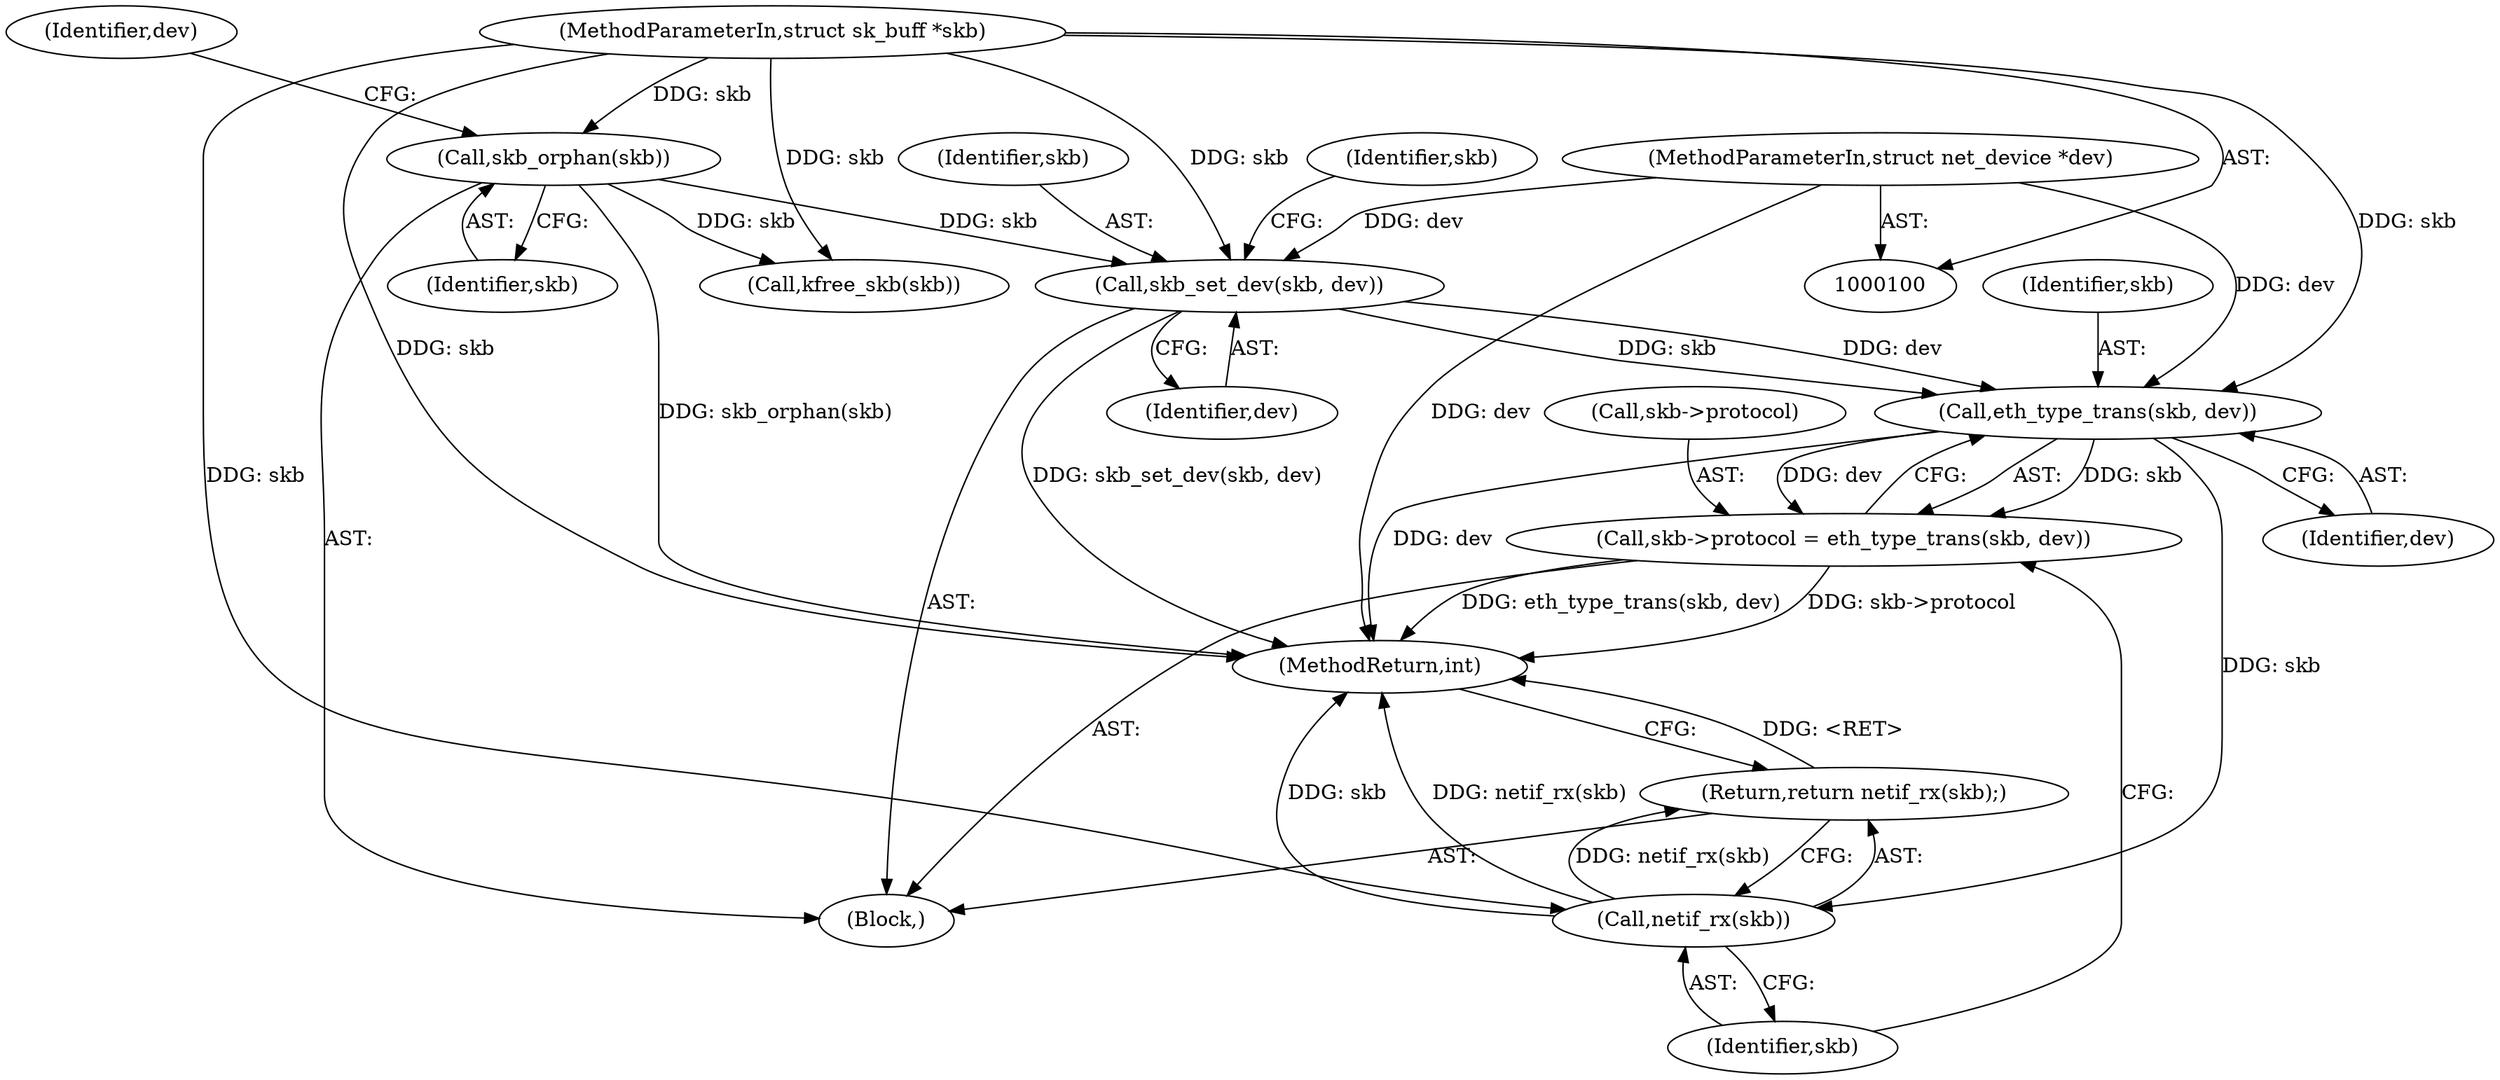 digraph "0_linux_6ec82562ffc6f297d0de36d65776cff8e5704867_0@pointer" {
"1000130" [label="(Call,skb_set_dev(skb, dev))"];
"1000104" [label="(Call,skb_orphan(skb))"];
"1000102" [label="(MethodParameterIn,struct sk_buff *skb)"];
"1000101" [label="(MethodParameterIn,struct net_device *dev)"];
"1000149" [label="(Call,eth_type_trans(skb, dev))"];
"1000145" [label="(Call,skb->protocol = eth_type_trans(skb, dev))"];
"1000153" [label="(Call,netif_rx(skb))"];
"1000152" [label="(Return,return netif_rx(skb);)"];
"1000154" [label="(Identifier,skb)"];
"1000101" [label="(MethodParameterIn,struct net_device *dev)"];
"1000105" [label="(Identifier,skb)"];
"1000153" [label="(Call,netif_rx(skb))"];
"1000103" [label="(Block,)"];
"1000155" [label="(MethodReturn,int)"];
"1000136" [label="(Identifier,skb)"];
"1000150" [label="(Identifier,skb)"];
"1000151" [label="(Identifier,dev)"];
"1000111" [label="(Identifier,dev)"];
"1000131" [label="(Identifier,skb)"];
"1000149" [label="(Call,eth_type_trans(skb, dev))"];
"1000145" [label="(Call,skb->protocol = eth_type_trans(skb, dev))"];
"1000104" [label="(Call,skb_orphan(skb))"];
"1000152" [label="(Return,return netif_rx(skb);)"];
"1000126" [label="(Call,kfree_skb(skb))"];
"1000102" [label="(MethodParameterIn,struct sk_buff *skb)"];
"1000132" [label="(Identifier,dev)"];
"1000146" [label="(Call,skb->protocol)"];
"1000130" [label="(Call,skb_set_dev(skb, dev))"];
"1000130" -> "1000103"  [label="AST: "];
"1000130" -> "1000132"  [label="CFG: "];
"1000131" -> "1000130"  [label="AST: "];
"1000132" -> "1000130"  [label="AST: "];
"1000136" -> "1000130"  [label="CFG: "];
"1000130" -> "1000155"  [label="DDG: skb_set_dev(skb, dev)"];
"1000104" -> "1000130"  [label="DDG: skb"];
"1000102" -> "1000130"  [label="DDG: skb"];
"1000101" -> "1000130"  [label="DDG: dev"];
"1000130" -> "1000149"  [label="DDG: skb"];
"1000130" -> "1000149"  [label="DDG: dev"];
"1000104" -> "1000103"  [label="AST: "];
"1000104" -> "1000105"  [label="CFG: "];
"1000105" -> "1000104"  [label="AST: "];
"1000111" -> "1000104"  [label="CFG: "];
"1000104" -> "1000155"  [label="DDG: skb_orphan(skb)"];
"1000102" -> "1000104"  [label="DDG: skb"];
"1000104" -> "1000126"  [label="DDG: skb"];
"1000102" -> "1000100"  [label="AST: "];
"1000102" -> "1000155"  [label="DDG: skb"];
"1000102" -> "1000126"  [label="DDG: skb"];
"1000102" -> "1000149"  [label="DDG: skb"];
"1000102" -> "1000153"  [label="DDG: skb"];
"1000101" -> "1000100"  [label="AST: "];
"1000101" -> "1000155"  [label="DDG: dev"];
"1000101" -> "1000149"  [label="DDG: dev"];
"1000149" -> "1000145"  [label="AST: "];
"1000149" -> "1000151"  [label="CFG: "];
"1000150" -> "1000149"  [label="AST: "];
"1000151" -> "1000149"  [label="AST: "];
"1000145" -> "1000149"  [label="CFG: "];
"1000149" -> "1000155"  [label="DDG: dev"];
"1000149" -> "1000145"  [label="DDG: skb"];
"1000149" -> "1000145"  [label="DDG: dev"];
"1000149" -> "1000153"  [label="DDG: skb"];
"1000145" -> "1000103"  [label="AST: "];
"1000146" -> "1000145"  [label="AST: "];
"1000154" -> "1000145"  [label="CFG: "];
"1000145" -> "1000155"  [label="DDG: eth_type_trans(skb, dev)"];
"1000145" -> "1000155"  [label="DDG: skb->protocol"];
"1000153" -> "1000152"  [label="AST: "];
"1000153" -> "1000154"  [label="CFG: "];
"1000154" -> "1000153"  [label="AST: "];
"1000152" -> "1000153"  [label="CFG: "];
"1000153" -> "1000155"  [label="DDG: skb"];
"1000153" -> "1000155"  [label="DDG: netif_rx(skb)"];
"1000153" -> "1000152"  [label="DDG: netif_rx(skb)"];
"1000152" -> "1000103"  [label="AST: "];
"1000155" -> "1000152"  [label="CFG: "];
"1000152" -> "1000155"  [label="DDG: <RET>"];
}
